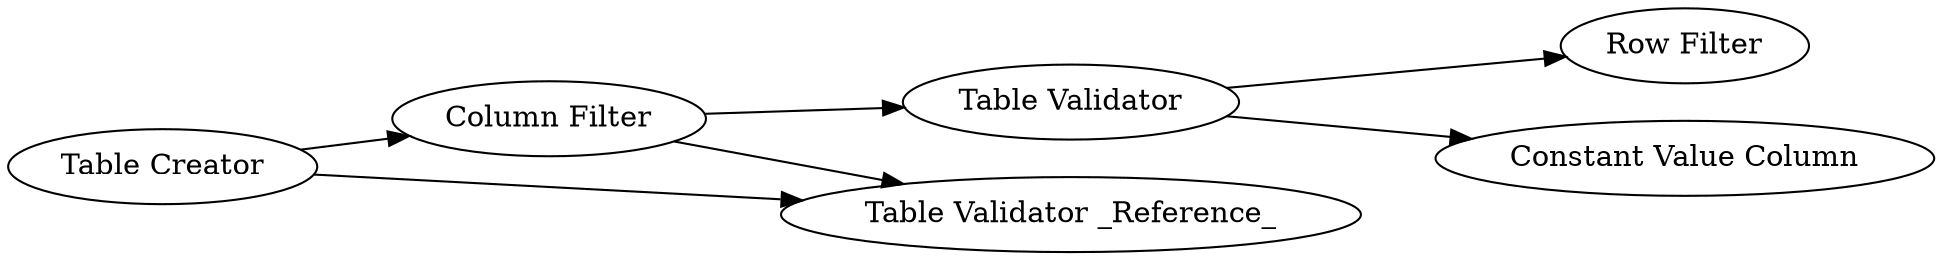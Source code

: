 digraph {
	3 [label="Table Validator"]
	4 [label="Table Creator"]
	5 [label="Row Filter"]
	6 [label="Constant Value Column"]
	7 [label="Column Filter"]
	8 [label="Table Validator _Reference_"]
	3 -> 6
	3 -> 5
	4 -> 7
	4 -> 8
	7 -> 3
	7 -> 8
	rankdir=LR
}
